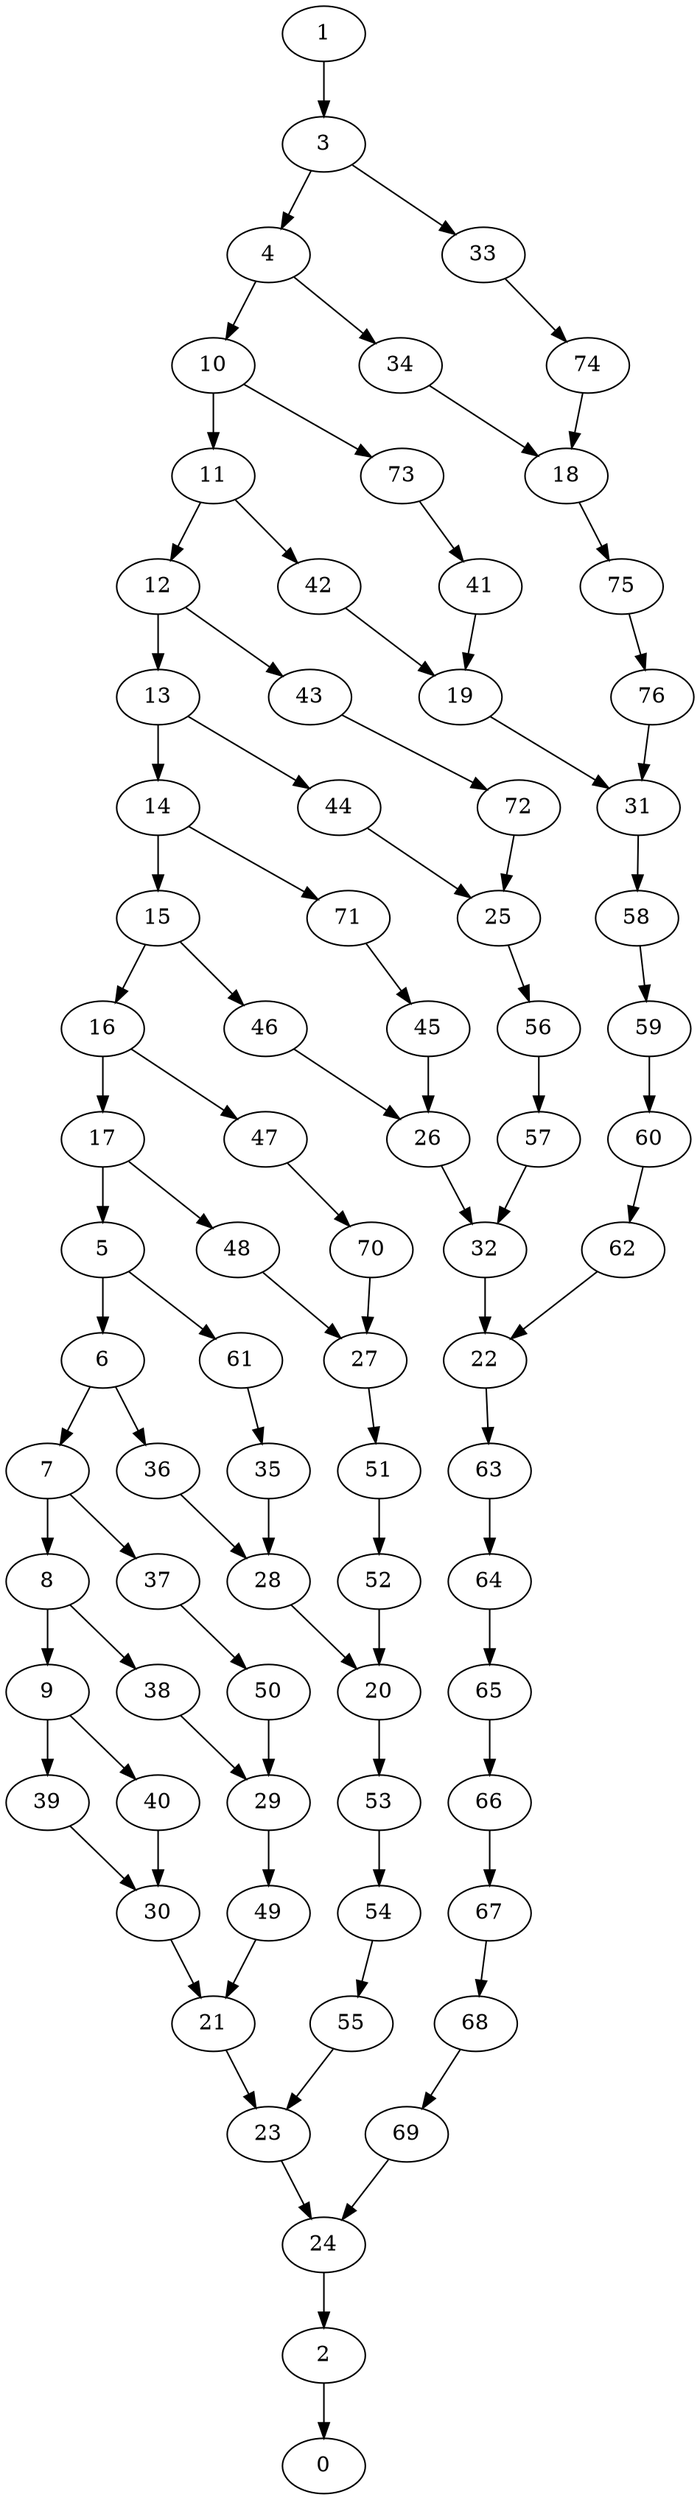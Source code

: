 digraph g {
0;
1;
2;
3;
4;
5;
6;
7;
8;
9;
10;
11;
12;
13;
14;
15;
16;
17;
18;
19;
20;
21;
22;
23;
24;
25;
26;
27;
28;
29;
30;
31;
32;
33;
34;
35;
36;
37;
38;
39;
40;
41;
42;
43;
44;
45;
46;
47;
48;
49;
50;
51;
52;
53;
54;
55;
56;
57;
58;
59;
60;
61;
62;
63;
64;
65;
66;
67;
68;
69;
70;
71;
72;
73;
74;
75;
76;
1 -> 3 [weight=0];
2 -> 0 [weight=0];
3 -> 4 [weight=0];
3 -> 33 [weight=0];
4 -> 10 [weight=0];
4 -> 34 [weight=0];
5 -> 6 [weight=0];
5 -> 61 [weight=0];
6 -> 7 [weight=0];
6 -> 36 [weight=0];
7 -> 37 [weight=0];
7 -> 8 [weight=0];
8 -> 38 [weight=0];
8 -> 9 [weight=0];
9 -> 39 [weight=0];
9 -> 40 [weight=0];
10 -> 11 [weight=0];
10 -> 73 [weight=0];
11 -> 12 [weight=0];
11 -> 42 [weight=0];
12 -> 43 [weight=0];
12 -> 13 [weight=0];
13 -> 44 [weight=0];
13 -> 14 [weight=0];
14 -> 15 [weight=0];
14 -> 71 [weight=0];
15 -> 46 [weight=0];
15 -> 16 [weight=0];
16 -> 17 [weight=0];
16 -> 47 [weight=0];
17 -> 48 [weight=0];
17 -> 5 [weight=0];
18 -> 75 [weight=0];
19 -> 31 [weight=0];
20 -> 53 [weight=0];
21 -> 23 [weight=0];
22 -> 63 [weight=0];
23 -> 24 [weight=0];
24 -> 2 [weight=0];
25 -> 56 [weight=0];
26 -> 32 [weight=0];
27 -> 51 [weight=0];
28 -> 20 [weight=0];
29 -> 49 [weight=1];
30 -> 21 [weight=0];
31 -> 58 [weight=0];
32 -> 22 [weight=0];
33 -> 74 [weight=0];
34 -> 18 [weight=0];
35 -> 28 [weight=0];
36 -> 28 [weight=0];
37 -> 50 [weight=0];
38 -> 29 [weight=0];
39 -> 30 [weight=0];
40 -> 30 [weight=0];
41 -> 19 [weight=0];
42 -> 19 [weight=0];
43 -> 72 [weight=0];
44 -> 25 [weight=0];
45 -> 26 [weight=0];
46 -> 26 [weight=0];
47 -> 70 [weight=0];
48 -> 27 [weight=0];
49 -> 21 [weight=0];
50 -> 29 [weight=0];
51 -> 52 [weight=0];
52 -> 20 [weight=0];
53 -> 54 [weight=0];
54 -> 55 [weight=0];
55 -> 23 [weight=0];
56 -> 57 [weight=0];
57 -> 32 [weight=0];
58 -> 59 [weight=0];
59 -> 60 [weight=0];
60 -> 62 [weight=0];
61 -> 35 [weight=0];
62 -> 22 [weight=0];
63 -> 64 [weight=0];
64 -> 65 [weight=0];
65 -> 66 [weight=0];
66 -> 67 [weight=0];
67 -> 68 [weight=0];
68 -> 69 [weight=0];
69 -> 24 [weight=0];
70 -> 27 [weight=0];
71 -> 45 [weight=0];
72 -> 25 [weight=0];
73 -> 41 [weight=0];
74 -> 18 [weight=0];
75 -> 76 [weight=0];
76 -> 31 [weight=0];
}
